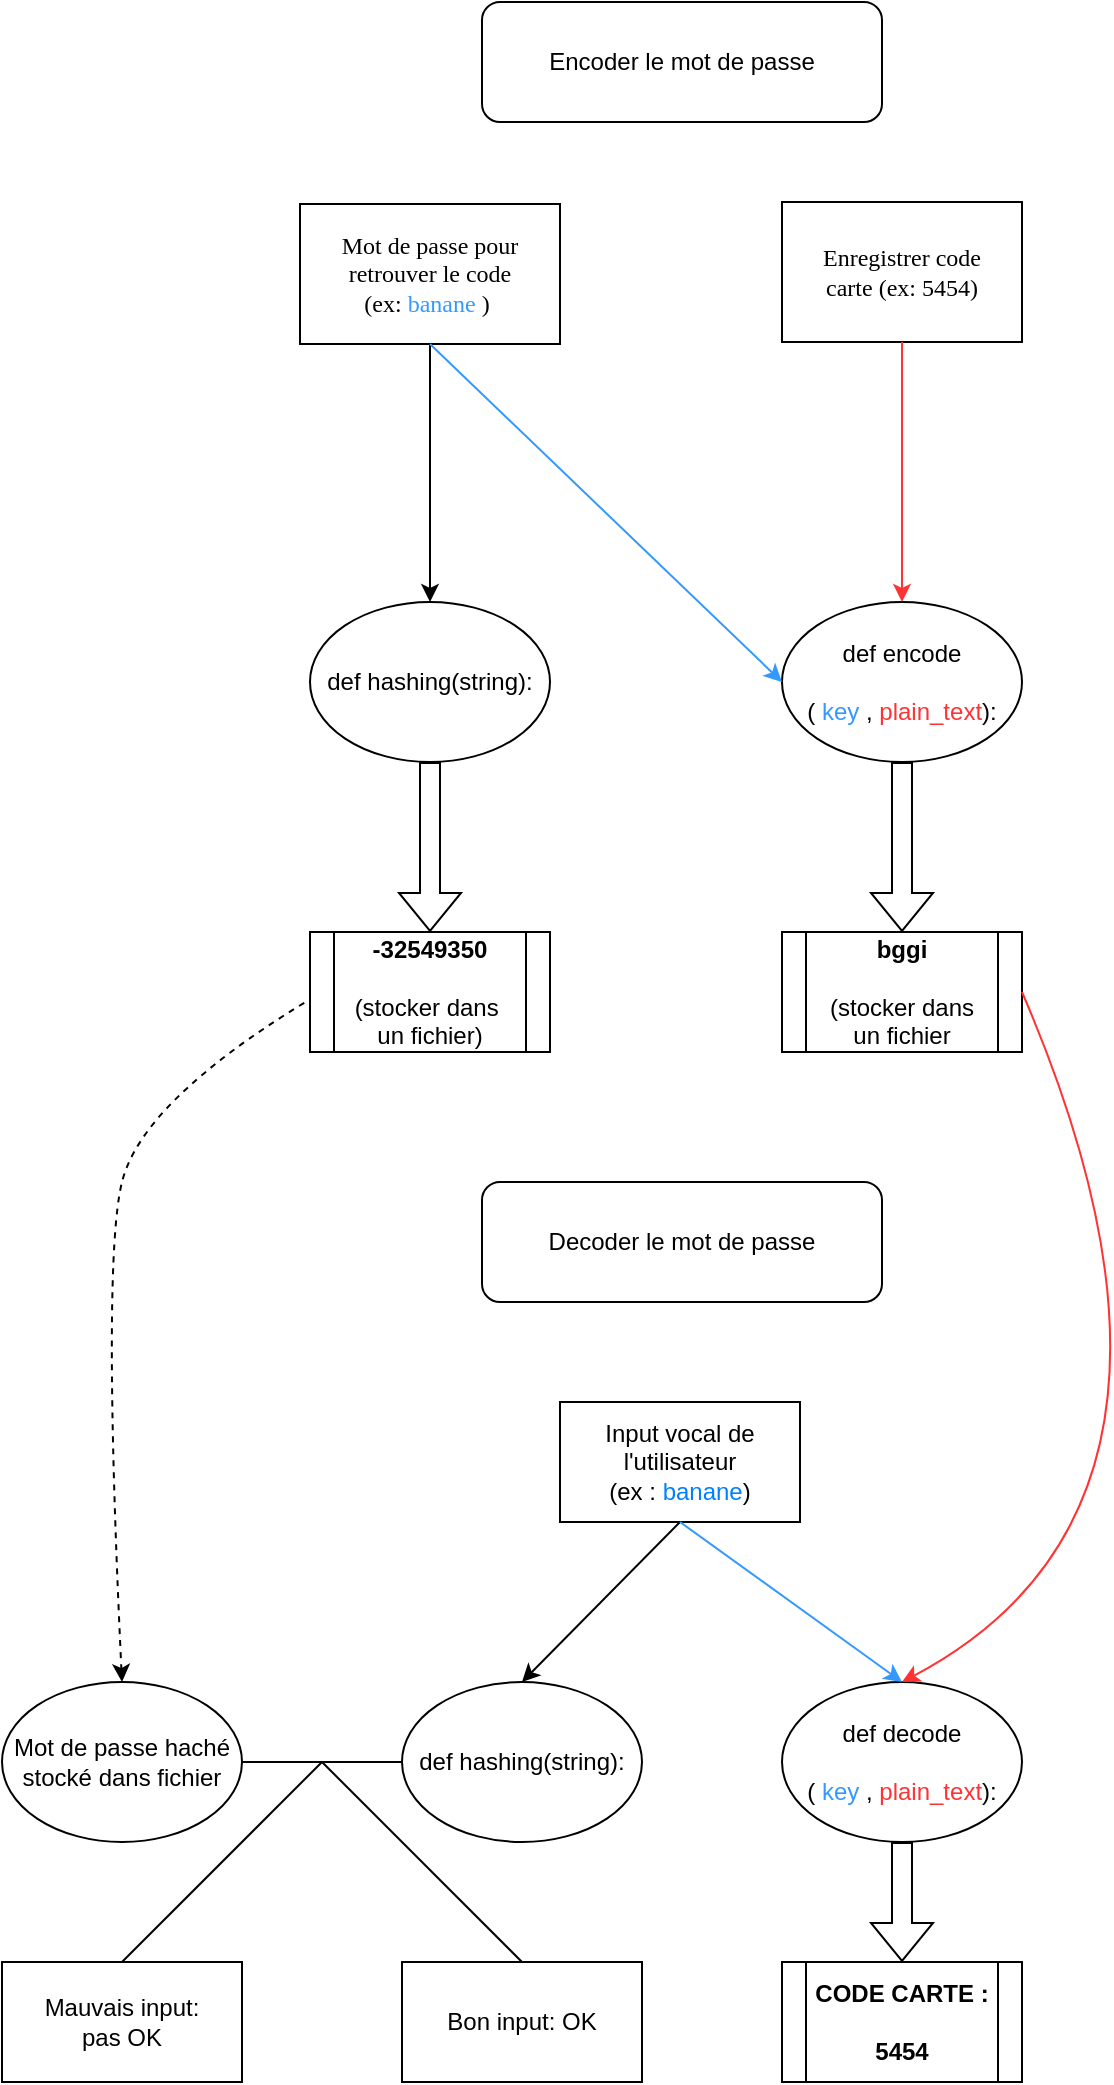 <mxfile version="15.8.9" type="github">
  <diagram id="bVuOqE-m1tyTrni9Ls8t" name="Page-1">
    <mxGraphModel dx="679" dy="366" grid="1" gridSize="10" guides="1" tooltips="1" connect="1" arrows="1" fold="1" page="1" pageScale="1" pageWidth="827" pageHeight="1169" math="0" shadow="0">
      <root>
        <mxCell id="0" />
        <mxCell id="1" parent="0" />
        <mxCell id="AhZ8KndpltcMKHVsmSLT-3" value="Encoder le mot de passe" style="rounded=1;whiteSpace=wrap;html=1;" parent="1" vertex="1">
          <mxGeometry x="300" y="60" width="200" height="60" as="geometry" />
        </mxCell>
        <mxCell id="AhZ8KndpltcMKHVsmSLT-4" value="&lt;span style=&quot;font-size: 9pt ; font-family: &amp;#34;arialmt&amp;#34;&quot;&gt;Mot de passe pour&lt;br&gt;&lt;/span&gt;&lt;span style=&quot;font-size: 9pt ; font-family: &amp;#34;arialmt&amp;#34;&quot;&gt;retrouver le code&lt;br&gt;&lt;/span&gt;&lt;span style=&quot;font-size: 9pt ; font-family: &amp;#34;arialmt&amp;#34;&quot;&gt;(ex: &lt;font color=&quot;#3399ff&quot;&gt;banane &lt;/font&gt;)&amp;nbsp;&lt;/span&gt;" style="rounded=0;whiteSpace=wrap;html=1;" parent="1" vertex="1">
          <mxGeometry x="209" y="161" width="130" height="70" as="geometry" />
        </mxCell>
        <mxCell id="AhZ8KndpltcMKHVsmSLT-5" value="&lt;span style=&quot;font-family: &amp;#34;arialmt&amp;#34;&quot;&gt;Enregistrer code&lt;/span&gt;&lt;br style=&quot;font-family: &amp;#34;arialmt&amp;#34;&quot;&gt;&lt;span style=&quot;font-family: &amp;#34;arialmt&amp;#34;&quot;&gt;carte (ex: 5454)&lt;/span&gt;" style="rounded=0;whiteSpace=wrap;html=1;" parent="1" vertex="1">
          <mxGeometry x="450" y="160" width="120" height="70" as="geometry" />
        </mxCell>
        <mxCell id="AhZ8KndpltcMKHVsmSLT-6" value="def hashing(string):" style="ellipse;whiteSpace=wrap;html=1;" parent="1" vertex="1">
          <mxGeometry x="214" y="360" width="120" height="80" as="geometry" />
        </mxCell>
        <mxCell id="AhZ8KndpltcMKHVsmSLT-7" value="def encode&lt;br&gt;&lt;br&gt;( &lt;font color=&quot;#3399ff&quot;&gt;key&lt;/font&gt; , &lt;font color=&quot;#ff3333&quot;&gt;plain_text&lt;/font&gt;):" style="ellipse;whiteSpace=wrap;html=1;" parent="1" vertex="1">
          <mxGeometry x="450" y="360" width="120" height="80" as="geometry" />
        </mxCell>
        <mxCell id="AhZ8KndpltcMKHVsmSLT-8" value="" style="endArrow=classic;html=1;rounded=0;fontColor=#FF3333;exitX=0.5;exitY=1;exitDx=0;exitDy=0;entryX=0.5;entryY=0;entryDx=0;entryDy=0;" parent="1" source="AhZ8KndpltcMKHVsmSLT-4" target="AhZ8KndpltcMKHVsmSLT-6" edge="1">
          <mxGeometry width="50" height="50" relative="1" as="geometry">
            <mxPoint x="380" y="410" as="sourcePoint" />
            <mxPoint x="430" y="360" as="targetPoint" />
          </mxGeometry>
        </mxCell>
        <mxCell id="AhZ8KndpltcMKHVsmSLT-9" value="" style="endArrow=classic;html=1;rounded=0;fontColor=#FF3333;exitX=0.5;exitY=1;exitDx=0;exitDy=0;entryX=0;entryY=0.5;entryDx=0;entryDy=0;strokeColor=#3399FF;" parent="1" source="AhZ8KndpltcMKHVsmSLT-4" target="AhZ8KndpltcMKHVsmSLT-7" edge="1">
          <mxGeometry width="50" height="50" relative="1" as="geometry">
            <mxPoint x="284" y="241.0" as="sourcePoint" />
            <mxPoint x="284" y="370" as="targetPoint" />
            <Array as="points" />
          </mxGeometry>
        </mxCell>
        <mxCell id="AhZ8KndpltcMKHVsmSLT-10" value="" style="endArrow=classic;html=1;rounded=0;fontColor=#FF3333;exitX=0.5;exitY=1;exitDx=0;exitDy=0;entryX=0.5;entryY=0;entryDx=0;entryDy=0;strokeColor=#FF3333;" parent="1" source="AhZ8KndpltcMKHVsmSLT-5" target="AhZ8KndpltcMKHVsmSLT-7" edge="1">
          <mxGeometry width="50" height="50" relative="1" as="geometry">
            <mxPoint x="284" y="241.0" as="sourcePoint" />
            <mxPoint x="284" y="370" as="targetPoint" />
          </mxGeometry>
        </mxCell>
        <mxCell id="AhZ8KndpltcMKHVsmSLT-13" value="" style="shape=flexArrow;endArrow=classic;html=1;rounded=0;fontColor=#FF3333;strokeColor=#000000;exitX=0.5;exitY=1;exitDx=0;exitDy=0;entryX=0.5;entryY=0;entryDx=0;entryDy=0;" parent="1" source="AhZ8KndpltcMKHVsmSLT-6" target="AhZ8KndpltcMKHVsmSLT-14" edge="1">
          <mxGeometry width="50" height="50" relative="1" as="geometry">
            <mxPoint x="380" y="490" as="sourcePoint" />
            <mxPoint x="274" y="520" as="targetPoint" />
          </mxGeometry>
        </mxCell>
        <mxCell id="AhZ8KndpltcMKHVsmSLT-14" value="&lt;font color=&quot;#000000&quot;&gt;&lt;b&gt;-32549350&lt;/b&gt;&lt;br&gt;&lt;br&gt;(stocker dans&amp;nbsp;&lt;br&gt;un fichier)&lt;br&gt;&lt;/font&gt;" style="shape=process;whiteSpace=wrap;html=1;backgroundOutline=1;fontColor=#FF3333;" parent="1" vertex="1">
          <mxGeometry x="214" y="525" width="120" height="60" as="geometry" />
        </mxCell>
        <mxCell id="AhZ8KndpltcMKHVsmSLT-16" value="&lt;font color=&quot;#000000&quot;&gt;&lt;b&gt;bggi&lt;/b&gt;&lt;br&gt;&lt;br&gt;(stocker dans&lt;br&gt;un fichier&lt;br&gt;&lt;/font&gt;" style="shape=process;whiteSpace=wrap;html=1;backgroundOutline=1;fontColor=#FF3333;" parent="1" vertex="1">
          <mxGeometry x="450" y="525" width="120" height="60" as="geometry" />
        </mxCell>
        <mxCell id="AhZ8KndpltcMKHVsmSLT-17" value="" style="shape=flexArrow;endArrow=classic;html=1;rounded=0;fontColor=#FF3333;strokeColor=#000000;exitX=0.5;exitY=1;exitDx=0;exitDy=0;entryX=0.5;entryY=0;entryDx=0;entryDy=0;" parent="1" source="AhZ8KndpltcMKHVsmSLT-7" target="AhZ8KndpltcMKHVsmSLT-16" edge="1">
          <mxGeometry width="50" height="50" relative="1" as="geometry">
            <mxPoint x="284" y="450" as="sourcePoint" />
            <mxPoint x="284" y="535" as="targetPoint" />
            <Array as="points" />
          </mxGeometry>
        </mxCell>
        <mxCell id="jYrHibEG_3PIsPCPedf9-1" value="Decoder le mot de passe" style="rounded=1;whiteSpace=wrap;html=1;" vertex="1" parent="1">
          <mxGeometry x="300" y="650" width="200" height="60" as="geometry" />
        </mxCell>
        <mxCell id="jYrHibEG_3PIsPCPedf9-2" value="Input vocal de l&#39;utilisateur&lt;br&gt;(ex&amp;nbsp;: &lt;font color=&quot;#007fff&quot;&gt;banane&lt;/font&gt;)" style="rounded=0;whiteSpace=wrap;html=1;fontColor=#000000;" vertex="1" parent="1">
          <mxGeometry x="339" y="760" width="120" height="60" as="geometry" />
        </mxCell>
        <mxCell id="jYrHibEG_3PIsPCPedf9-3" value="def hashing(string):" style="ellipse;whiteSpace=wrap;html=1;" vertex="1" parent="1">
          <mxGeometry x="260" y="900" width="120" height="80" as="geometry" />
        </mxCell>
        <mxCell id="jYrHibEG_3PIsPCPedf9-4" value="" style="endArrow=classic;html=1;rounded=0;fontColor=#007FFF;strokeColor=#000000;entryX=0.5;entryY=0;entryDx=0;entryDy=0;exitX=0.5;exitY=1;exitDx=0;exitDy=0;" edge="1" parent="1" source="jYrHibEG_3PIsPCPedf9-2" target="jYrHibEG_3PIsPCPedf9-3">
          <mxGeometry width="50" height="50" relative="1" as="geometry">
            <mxPoint x="390" y="920" as="sourcePoint" />
            <mxPoint x="440" y="870" as="targetPoint" />
          </mxGeometry>
        </mxCell>
        <mxCell id="jYrHibEG_3PIsPCPedf9-5" value="Mot de passe haché stocké dans fichier" style="ellipse;whiteSpace=wrap;html=1;" vertex="1" parent="1">
          <mxGeometry x="60" y="900" width="120" height="80" as="geometry" />
        </mxCell>
        <mxCell id="jYrHibEG_3PIsPCPedf9-9" value="" style="endArrow=none;html=1;rounded=0;fontColor=#007FFF;strokeColor=#000000;curved=1;elbow=vertical;exitX=1;exitY=0.5;exitDx=0;exitDy=0;entryX=0;entryY=0.5;entryDx=0;entryDy=0;" edge="1" parent="1" source="jYrHibEG_3PIsPCPedf9-5" target="jYrHibEG_3PIsPCPedf9-3">
          <mxGeometry width="50" height="50" relative="1" as="geometry">
            <mxPoint x="390" y="920" as="sourcePoint" />
            <mxPoint x="440" y="870" as="targetPoint" />
          </mxGeometry>
        </mxCell>
        <mxCell id="jYrHibEG_3PIsPCPedf9-10" value="&lt;font color=&quot;#000000&quot;&gt;Mauvais input:&lt;br&gt;pas OK&lt;/font&gt;" style="rounded=0;whiteSpace=wrap;html=1;fontColor=#007FFF;" vertex="1" parent="1">
          <mxGeometry x="60" y="1040" width="120" height="60" as="geometry" />
        </mxCell>
        <mxCell id="jYrHibEG_3PIsPCPedf9-11" value="&lt;font color=&quot;#000000&quot;&gt;Bon input: OK&lt;/font&gt;" style="rounded=0;whiteSpace=wrap;html=1;fontColor=#007FFF;" vertex="1" parent="1">
          <mxGeometry x="260" y="1040" width="120" height="60" as="geometry" />
        </mxCell>
        <mxCell id="jYrHibEG_3PIsPCPedf9-12" value="" style="endArrow=none;html=1;rounded=0;fontColor=#000000;strokeColor=#000000;curved=1;elbow=vertical;exitX=0.5;exitY=0;exitDx=0;exitDy=0;" edge="1" parent="1" source="jYrHibEG_3PIsPCPedf9-10">
          <mxGeometry width="50" height="50" relative="1" as="geometry">
            <mxPoint x="390" y="1020" as="sourcePoint" />
            <mxPoint x="220" y="940" as="targetPoint" />
          </mxGeometry>
        </mxCell>
        <mxCell id="jYrHibEG_3PIsPCPedf9-14" value="" style="endArrow=none;html=1;rounded=0;fontColor=#000000;strokeColor=#000000;curved=1;elbow=vertical;entryX=0.5;entryY=0;entryDx=0;entryDy=0;" edge="1" parent="1" target="jYrHibEG_3PIsPCPedf9-11">
          <mxGeometry width="50" height="50" relative="1" as="geometry">
            <mxPoint x="220" y="940" as="sourcePoint" />
            <mxPoint x="440" y="970" as="targetPoint" />
          </mxGeometry>
        </mxCell>
        <mxCell id="jYrHibEG_3PIsPCPedf9-16" value="def decode&lt;br&gt;&lt;br&gt;( &lt;font color=&quot;#3399ff&quot;&gt;key&lt;/font&gt; , &lt;font color=&quot;#ff3333&quot;&gt;plain_text&lt;/font&gt;):" style="ellipse;whiteSpace=wrap;html=1;" vertex="1" parent="1">
          <mxGeometry x="450" y="900" width="120" height="80" as="geometry" />
        </mxCell>
        <mxCell id="jYrHibEG_3PIsPCPedf9-17" value="" style="endArrow=classic;html=1;rounded=0;fontColor=#FF3333;exitX=0.5;exitY=1;exitDx=0;exitDy=0;entryX=0.5;entryY=0;entryDx=0;entryDy=0;strokeColor=#3399FF;" edge="1" parent="1" source="jYrHibEG_3PIsPCPedf9-2" target="jYrHibEG_3PIsPCPedf9-16">
          <mxGeometry width="50" height="50" relative="1" as="geometry">
            <mxPoint x="284" y="241" as="sourcePoint" />
            <mxPoint x="460" y="410" as="targetPoint" />
            <Array as="points" />
          </mxGeometry>
        </mxCell>
        <mxCell id="jYrHibEG_3PIsPCPedf9-20" value="" style="curved=1;endArrow=classic;html=1;rounded=0;fontColor=#000000;strokeColor=#FF3333;elbow=vertical;entryX=0.5;entryY=0;entryDx=0;entryDy=0;exitX=1;exitY=0.5;exitDx=0;exitDy=0;" edge="1" parent="1" source="AhZ8KndpltcMKHVsmSLT-16" target="jYrHibEG_3PIsPCPedf9-16">
          <mxGeometry width="50" height="50" relative="1" as="geometry">
            <mxPoint x="490" y="830" as="sourcePoint" />
            <mxPoint x="540" y="780" as="targetPoint" />
            <Array as="points">
              <mxPoint x="680" y="810" />
            </Array>
          </mxGeometry>
        </mxCell>
        <mxCell id="jYrHibEG_3PIsPCPedf9-21" value="" style="curved=1;endArrow=classic;html=1;rounded=0;fontColor=#000000;strokeColor=#000000;elbow=vertical;dashed=1;entryX=0.5;entryY=0;entryDx=0;entryDy=0;exitX=-0.024;exitY=0.59;exitDx=0;exitDy=0;exitPerimeter=0;" edge="1" parent="1" source="AhZ8KndpltcMKHVsmSLT-14" target="jYrHibEG_3PIsPCPedf9-5">
          <mxGeometry width="50" height="50" relative="1" as="geometry">
            <mxPoint x="180" y="770" as="sourcePoint" />
            <mxPoint x="230" y="720" as="targetPoint" />
            <Array as="points">
              <mxPoint x="130" y="610" />
              <mxPoint x="110" y="690" />
            </Array>
          </mxGeometry>
        </mxCell>
        <mxCell id="jYrHibEG_3PIsPCPedf9-22" value="" style="shape=flexArrow;endArrow=classic;html=1;rounded=0;fontColor=#000000;strokeColor=#000000;curved=1;elbow=vertical;exitX=0.5;exitY=1;exitDx=0;exitDy=0;" edge="1" parent="1" source="jYrHibEG_3PIsPCPedf9-16">
          <mxGeometry width="50" height="50" relative="1" as="geometry">
            <mxPoint x="350" y="1010" as="sourcePoint" />
            <mxPoint x="510" y="1040" as="targetPoint" />
          </mxGeometry>
        </mxCell>
        <mxCell id="jYrHibEG_3PIsPCPedf9-23" value="&lt;b&gt;CODE CARTE&amp;nbsp;:&lt;br&gt;&lt;br&gt;5454&lt;/b&gt;" style="shape=process;whiteSpace=wrap;html=1;backgroundOutline=1;fontColor=#000000;" vertex="1" parent="1">
          <mxGeometry x="450" y="1040" width="120" height="60" as="geometry" />
        </mxCell>
      </root>
    </mxGraphModel>
  </diagram>
</mxfile>
